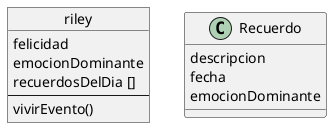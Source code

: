 @startuml intensamente

object riley {
    felicidad
    emocionDominante
    recuerdosDelDia []
    --
    vivirEvento()
}

class Recuerdo {
    descripcion
    fecha
    emocionDominante
}

@enduml